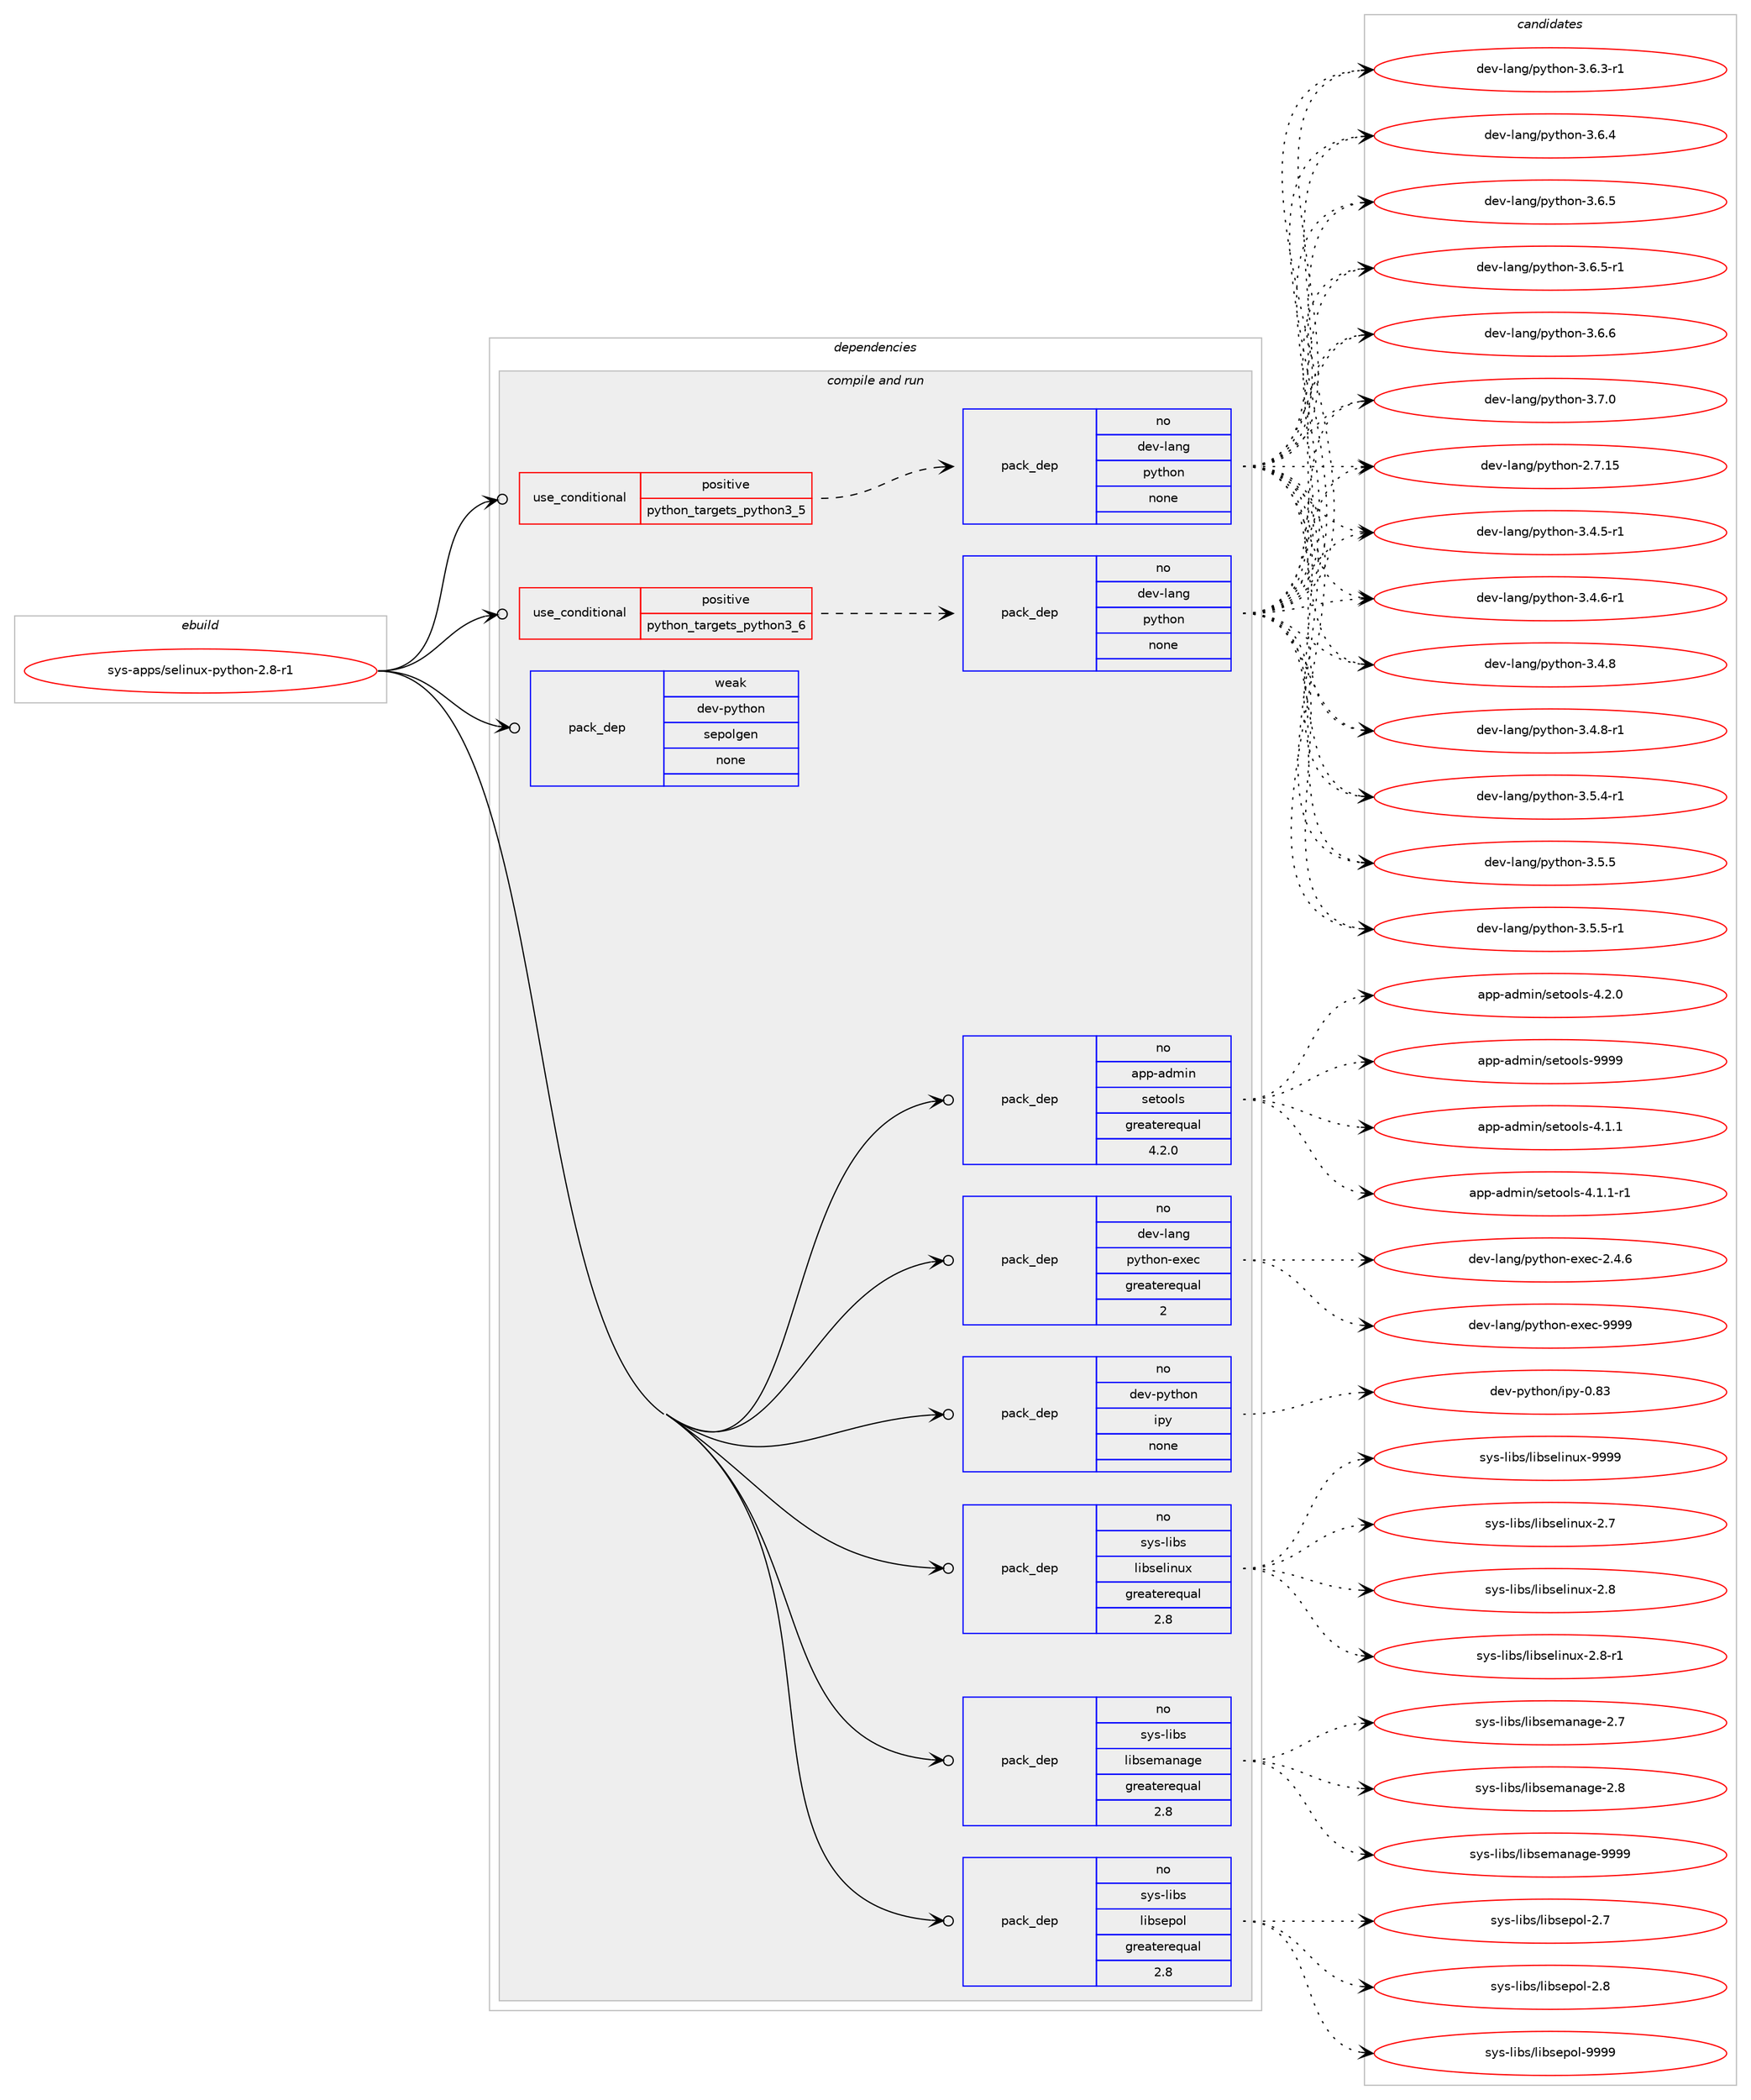 digraph prolog {

# *************
# Graph options
# *************

newrank=true;
concentrate=true;
compound=true;
graph [rankdir=LR,fontname=Helvetica,fontsize=10,ranksep=1.5];#, ranksep=2.5, nodesep=0.2];
edge  [arrowhead=vee];
node  [fontname=Helvetica,fontsize=10];

# **********
# The ebuild
# **********

subgraph cluster_leftcol {
color=gray;
rank=same;
label=<<i>ebuild</i>>;
id [label="sys-apps/selinux-python-2.8-r1", color=red, width=4, href="../sys-apps/selinux-python-2.8-r1.svg"];
}

# ****************
# The dependencies
# ****************

subgraph cluster_midcol {
color=gray;
label=<<i>dependencies</i>>;
subgraph cluster_compile {
fillcolor="#eeeeee";
style=filled;
label=<<i>compile</i>>;
}
subgraph cluster_compileandrun {
fillcolor="#eeeeee";
style=filled;
label=<<i>compile and run</i>>;
subgraph cond976 {
dependency6366 [label=<<TABLE BORDER="0" CELLBORDER="1" CELLSPACING="0" CELLPADDING="4"><TR><TD ROWSPAN="3" CELLPADDING="10">use_conditional</TD></TR><TR><TD>positive</TD></TR><TR><TD>python_targets_python3_5</TD></TR></TABLE>>, shape=none, color=red];
subgraph pack5249 {
dependency6367 [label=<<TABLE BORDER="0" CELLBORDER="1" CELLSPACING="0" CELLPADDING="4" WIDTH="220"><TR><TD ROWSPAN="6" CELLPADDING="30">pack_dep</TD></TR><TR><TD WIDTH="110">no</TD></TR><TR><TD>dev-lang</TD></TR><TR><TD>python</TD></TR><TR><TD>none</TD></TR><TR><TD></TD></TR></TABLE>>, shape=none, color=blue];
}
dependency6366:e -> dependency6367:w [weight=20,style="dashed",arrowhead="vee"];
}
id:e -> dependency6366:w [weight=20,style="solid",arrowhead="odotvee"];
subgraph cond977 {
dependency6368 [label=<<TABLE BORDER="0" CELLBORDER="1" CELLSPACING="0" CELLPADDING="4"><TR><TD ROWSPAN="3" CELLPADDING="10">use_conditional</TD></TR><TR><TD>positive</TD></TR><TR><TD>python_targets_python3_6</TD></TR></TABLE>>, shape=none, color=red];
subgraph pack5250 {
dependency6369 [label=<<TABLE BORDER="0" CELLBORDER="1" CELLSPACING="0" CELLPADDING="4" WIDTH="220"><TR><TD ROWSPAN="6" CELLPADDING="30">pack_dep</TD></TR><TR><TD WIDTH="110">no</TD></TR><TR><TD>dev-lang</TD></TR><TR><TD>python</TD></TR><TR><TD>none</TD></TR><TR><TD></TD></TR></TABLE>>, shape=none, color=blue];
}
dependency6368:e -> dependency6369:w [weight=20,style="dashed",arrowhead="vee"];
}
id:e -> dependency6368:w [weight=20,style="solid",arrowhead="odotvee"];
subgraph pack5251 {
dependency6370 [label=<<TABLE BORDER="0" CELLBORDER="1" CELLSPACING="0" CELLPADDING="4" WIDTH="220"><TR><TD ROWSPAN="6" CELLPADDING="30">pack_dep</TD></TR><TR><TD WIDTH="110">no</TD></TR><TR><TD>app-admin</TD></TR><TR><TD>setools</TD></TR><TR><TD>greaterequal</TD></TR><TR><TD>4.2.0</TD></TR></TABLE>>, shape=none, color=blue];
}
id:e -> dependency6370:w [weight=20,style="solid",arrowhead="odotvee"];
subgraph pack5252 {
dependency6371 [label=<<TABLE BORDER="0" CELLBORDER="1" CELLSPACING="0" CELLPADDING="4" WIDTH="220"><TR><TD ROWSPAN="6" CELLPADDING="30">pack_dep</TD></TR><TR><TD WIDTH="110">no</TD></TR><TR><TD>dev-lang</TD></TR><TR><TD>python-exec</TD></TR><TR><TD>greaterequal</TD></TR><TR><TD>2</TD></TR></TABLE>>, shape=none, color=blue];
}
id:e -> dependency6371:w [weight=20,style="solid",arrowhead="odotvee"];
subgraph pack5253 {
dependency6372 [label=<<TABLE BORDER="0" CELLBORDER="1" CELLSPACING="0" CELLPADDING="4" WIDTH="220"><TR><TD ROWSPAN="6" CELLPADDING="30">pack_dep</TD></TR><TR><TD WIDTH="110">no</TD></TR><TR><TD>dev-python</TD></TR><TR><TD>ipy</TD></TR><TR><TD>none</TD></TR><TR><TD></TD></TR></TABLE>>, shape=none, color=blue];
}
id:e -> dependency6372:w [weight=20,style="solid",arrowhead="odotvee"];
subgraph pack5254 {
dependency6373 [label=<<TABLE BORDER="0" CELLBORDER="1" CELLSPACING="0" CELLPADDING="4" WIDTH="220"><TR><TD ROWSPAN="6" CELLPADDING="30">pack_dep</TD></TR><TR><TD WIDTH="110">no</TD></TR><TR><TD>sys-libs</TD></TR><TR><TD>libselinux</TD></TR><TR><TD>greaterequal</TD></TR><TR><TD>2.8</TD></TR></TABLE>>, shape=none, color=blue];
}
id:e -> dependency6373:w [weight=20,style="solid",arrowhead="odotvee"];
subgraph pack5255 {
dependency6374 [label=<<TABLE BORDER="0" CELLBORDER="1" CELLSPACING="0" CELLPADDING="4" WIDTH="220"><TR><TD ROWSPAN="6" CELLPADDING="30">pack_dep</TD></TR><TR><TD WIDTH="110">no</TD></TR><TR><TD>sys-libs</TD></TR><TR><TD>libsemanage</TD></TR><TR><TD>greaterequal</TD></TR><TR><TD>2.8</TD></TR></TABLE>>, shape=none, color=blue];
}
id:e -> dependency6374:w [weight=20,style="solid",arrowhead="odotvee"];
subgraph pack5256 {
dependency6375 [label=<<TABLE BORDER="0" CELLBORDER="1" CELLSPACING="0" CELLPADDING="4" WIDTH="220"><TR><TD ROWSPAN="6" CELLPADDING="30">pack_dep</TD></TR><TR><TD WIDTH="110">no</TD></TR><TR><TD>sys-libs</TD></TR><TR><TD>libsepol</TD></TR><TR><TD>greaterequal</TD></TR><TR><TD>2.8</TD></TR></TABLE>>, shape=none, color=blue];
}
id:e -> dependency6375:w [weight=20,style="solid",arrowhead="odotvee"];
subgraph pack5257 {
dependency6376 [label=<<TABLE BORDER="0" CELLBORDER="1" CELLSPACING="0" CELLPADDING="4" WIDTH="220"><TR><TD ROWSPAN="6" CELLPADDING="30">pack_dep</TD></TR><TR><TD WIDTH="110">weak</TD></TR><TR><TD>dev-python</TD></TR><TR><TD>sepolgen</TD></TR><TR><TD>none</TD></TR><TR><TD></TD></TR></TABLE>>, shape=none, color=blue];
}
id:e -> dependency6376:w [weight=20,style="solid",arrowhead="odotvee"];
}
subgraph cluster_run {
fillcolor="#eeeeee";
style=filled;
label=<<i>run</i>>;
}
}

# **************
# The candidates
# **************

subgraph cluster_choices {
rank=same;
color=gray;
label=<<i>candidates</i>>;

subgraph choice5249 {
color=black;
nodesep=1;
choice10010111845108971101034711212111610411111045504655464953 [label="dev-lang/python-2.7.15", color=red, width=4,href="../dev-lang/python-2.7.15.svg"];
choice1001011184510897110103471121211161041111104551465246534511449 [label="dev-lang/python-3.4.5-r1", color=red, width=4,href="../dev-lang/python-3.4.5-r1.svg"];
choice1001011184510897110103471121211161041111104551465246544511449 [label="dev-lang/python-3.4.6-r1", color=red, width=4,href="../dev-lang/python-3.4.6-r1.svg"];
choice100101118451089711010347112121116104111110455146524656 [label="dev-lang/python-3.4.8", color=red, width=4,href="../dev-lang/python-3.4.8.svg"];
choice1001011184510897110103471121211161041111104551465246564511449 [label="dev-lang/python-3.4.8-r1", color=red, width=4,href="../dev-lang/python-3.4.8-r1.svg"];
choice1001011184510897110103471121211161041111104551465346524511449 [label="dev-lang/python-3.5.4-r1", color=red, width=4,href="../dev-lang/python-3.5.4-r1.svg"];
choice100101118451089711010347112121116104111110455146534653 [label="dev-lang/python-3.5.5", color=red, width=4,href="../dev-lang/python-3.5.5.svg"];
choice1001011184510897110103471121211161041111104551465346534511449 [label="dev-lang/python-3.5.5-r1", color=red, width=4,href="../dev-lang/python-3.5.5-r1.svg"];
choice1001011184510897110103471121211161041111104551465446514511449 [label="dev-lang/python-3.6.3-r1", color=red, width=4,href="../dev-lang/python-3.6.3-r1.svg"];
choice100101118451089711010347112121116104111110455146544652 [label="dev-lang/python-3.6.4", color=red, width=4,href="../dev-lang/python-3.6.4.svg"];
choice100101118451089711010347112121116104111110455146544653 [label="dev-lang/python-3.6.5", color=red, width=4,href="../dev-lang/python-3.6.5.svg"];
choice1001011184510897110103471121211161041111104551465446534511449 [label="dev-lang/python-3.6.5-r1", color=red, width=4,href="../dev-lang/python-3.6.5-r1.svg"];
choice100101118451089711010347112121116104111110455146544654 [label="dev-lang/python-3.6.6", color=red, width=4,href="../dev-lang/python-3.6.6.svg"];
choice100101118451089711010347112121116104111110455146554648 [label="dev-lang/python-3.7.0", color=red, width=4,href="../dev-lang/python-3.7.0.svg"];
dependency6367:e -> choice10010111845108971101034711212111610411111045504655464953:w [style=dotted,weight="100"];
dependency6367:e -> choice1001011184510897110103471121211161041111104551465246534511449:w [style=dotted,weight="100"];
dependency6367:e -> choice1001011184510897110103471121211161041111104551465246544511449:w [style=dotted,weight="100"];
dependency6367:e -> choice100101118451089711010347112121116104111110455146524656:w [style=dotted,weight="100"];
dependency6367:e -> choice1001011184510897110103471121211161041111104551465246564511449:w [style=dotted,weight="100"];
dependency6367:e -> choice1001011184510897110103471121211161041111104551465346524511449:w [style=dotted,weight="100"];
dependency6367:e -> choice100101118451089711010347112121116104111110455146534653:w [style=dotted,weight="100"];
dependency6367:e -> choice1001011184510897110103471121211161041111104551465346534511449:w [style=dotted,weight="100"];
dependency6367:e -> choice1001011184510897110103471121211161041111104551465446514511449:w [style=dotted,weight="100"];
dependency6367:e -> choice100101118451089711010347112121116104111110455146544652:w [style=dotted,weight="100"];
dependency6367:e -> choice100101118451089711010347112121116104111110455146544653:w [style=dotted,weight="100"];
dependency6367:e -> choice1001011184510897110103471121211161041111104551465446534511449:w [style=dotted,weight="100"];
dependency6367:e -> choice100101118451089711010347112121116104111110455146544654:w [style=dotted,weight="100"];
dependency6367:e -> choice100101118451089711010347112121116104111110455146554648:w [style=dotted,weight="100"];
}
subgraph choice5250 {
color=black;
nodesep=1;
choice10010111845108971101034711212111610411111045504655464953 [label="dev-lang/python-2.7.15", color=red, width=4,href="../dev-lang/python-2.7.15.svg"];
choice1001011184510897110103471121211161041111104551465246534511449 [label="dev-lang/python-3.4.5-r1", color=red, width=4,href="../dev-lang/python-3.4.5-r1.svg"];
choice1001011184510897110103471121211161041111104551465246544511449 [label="dev-lang/python-3.4.6-r1", color=red, width=4,href="../dev-lang/python-3.4.6-r1.svg"];
choice100101118451089711010347112121116104111110455146524656 [label="dev-lang/python-3.4.8", color=red, width=4,href="../dev-lang/python-3.4.8.svg"];
choice1001011184510897110103471121211161041111104551465246564511449 [label="dev-lang/python-3.4.8-r1", color=red, width=4,href="../dev-lang/python-3.4.8-r1.svg"];
choice1001011184510897110103471121211161041111104551465346524511449 [label="dev-lang/python-3.5.4-r1", color=red, width=4,href="../dev-lang/python-3.5.4-r1.svg"];
choice100101118451089711010347112121116104111110455146534653 [label="dev-lang/python-3.5.5", color=red, width=4,href="../dev-lang/python-3.5.5.svg"];
choice1001011184510897110103471121211161041111104551465346534511449 [label="dev-lang/python-3.5.5-r1", color=red, width=4,href="../dev-lang/python-3.5.5-r1.svg"];
choice1001011184510897110103471121211161041111104551465446514511449 [label="dev-lang/python-3.6.3-r1", color=red, width=4,href="../dev-lang/python-3.6.3-r1.svg"];
choice100101118451089711010347112121116104111110455146544652 [label="dev-lang/python-3.6.4", color=red, width=4,href="../dev-lang/python-3.6.4.svg"];
choice100101118451089711010347112121116104111110455146544653 [label="dev-lang/python-3.6.5", color=red, width=4,href="../dev-lang/python-3.6.5.svg"];
choice1001011184510897110103471121211161041111104551465446534511449 [label="dev-lang/python-3.6.5-r1", color=red, width=4,href="../dev-lang/python-3.6.5-r1.svg"];
choice100101118451089711010347112121116104111110455146544654 [label="dev-lang/python-3.6.6", color=red, width=4,href="../dev-lang/python-3.6.6.svg"];
choice100101118451089711010347112121116104111110455146554648 [label="dev-lang/python-3.7.0", color=red, width=4,href="../dev-lang/python-3.7.0.svg"];
dependency6369:e -> choice10010111845108971101034711212111610411111045504655464953:w [style=dotted,weight="100"];
dependency6369:e -> choice1001011184510897110103471121211161041111104551465246534511449:w [style=dotted,weight="100"];
dependency6369:e -> choice1001011184510897110103471121211161041111104551465246544511449:w [style=dotted,weight="100"];
dependency6369:e -> choice100101118451089711010347112121116104111110455146524656:w [style=dotted,weight="100"];
dependency6369:e -> choice1001011184510897110103471121211161041111104551465246564511449:w [style=dotted,weight="100"];
dependency6369:e -> choice1001011184510897110103471121211161041111104551465346524511449:w [style=dotted,weight="100"];
dependency6369:e -> choice100101118451089711010347112121116104111110455146534653:w [style=dotted,weight="100"];
dependency6369:e -> choice1001011184510897110103471121211161041111104551465346534511449:w [style=dotted,weight="100"];
dependency6369:e -> choice1001011184510897110103471121211161041111104551465446514511449:w [style=dotted,weight="100"];
dependency6369:e -> choice100101118451089711010347112121116104111110455146544652:w [style=dotted,weight="100"];
dependency6369:e -> choice100101118451089711010347112121116104111110455146544653:w [style=dotted,weight="100"];
dependency6369:e -> choice1001011184510897110103471121211161041111104551465446534511449:w [style=dotted,weight="100"];
dependency6369:e -> choice100101118451089711010347112121116104111110455146544654:w [style=dotted,weight="100"];
dependency6369:e -> choice100101118451089711010347112121116104111110455146554648:w [style=dotted,weight="100"];
}
subgraph choice5251 {
color=black;
nodesep=1;
choice97112112459710010910511047115101116111111108115455246494649 [label="app-admin/setools-4.1.1", color=red, width=4,href="../app-admin/setools-4.1.1.svg"];
choice971121124597100109105110471151011161111111081154552464946494511449 [label="app-admin/setools-4.1.1-r1", color=red, width=4,href="../app-admin/setools-4.1.1-r1.svg"];
choice97112112459710010910511047115101116111111108115455246504648 [label="app-admin/setools-4.2.0", color=red, width=4,href="../app-admin/setools-4.2.0.svg"];
choice971121124597100109105110471151011161111111081154557575757 [label="app-admin/setools-9999", color=red, width=4,href="../app-admin/setools-9999.svg"];
dependency6370:e -> choice97112112459710010910511047115101116111111108115455246494649:w [style=dotted,weight="100"];
dependency6370:e -> choice971121124597100109105110471151011161111111081154552464946494511449:w [style=dotted,weight="100"];
dependency6370:e -> choice97112112459710010910511047115101116111111108115455246504648:w [style=dotted,weight="100"];
dependency6370:e -> choice971121124597100109105110471151011161111111081154557575757:w [style=dotted,weight="100"];
}
subgraph choice5252 {
color=black;
nodesep=1;
choice1001011184510897110103471121211161041111104510112010199455046524654 [label="dev-lang/python-exec-2.4.6", color=red, width=4,href="../dev-lang/python-exec-2.4.6.svg"];
choice10010111845108971101034711212111610411111045101120101994557575757 [label="dev-lang/python-exec-9999", color=red, width=4,href="../dev-lang/python-exec-9999.svg"];
dependency6371:e -> choice1001011184510897110103471121211161041111104510112010199455046524654:w [style=dotted,weight="100"];
dependency6371:e -> choice10010111845108971101034711212111610411111045101120101994557575757:w [style=dotted,weight="100"];
}
subgraph choice5253 {
color=black;
nodesep=1;
choice10010111845112121116104111110471051121214548465651 [label="dev-python/ipy-0.83", color=red, width=4,href="../dev-python/ipy-0.83.svg"];
dependency6372:e -> choice10010111845112121116104111110471051121214548465651:w [style=dotted,weight="100"];
}
subgraph choice5254 {
color=black;
nodesep=1;
choice1151211154510810598115471081059811510110810511011712045504655 [label="sys-libs/libselinux-2.7", color=red, width=4,href="../sys-libs/libselinux-2.7.svg"];
choice1151211154510810598115471081059811510110810511011712045504656 [label="sys-libs/libselinux-2.8", color=red, width=4,href="../sys-libs/libselinux-2.8.svg"];
choice11512111545108105981154710810598115101108105110117120455046564511449 [label="sys-libs/libselinux-2.8-r1", color=red, width=4,href="../sys-libs/libselinux-2.8-r1.svg"];
choice115121115451081059811547108105981151011081051101171204557575757 [label="sys-libs/libselinux-9999", color=red, width=4,href="../sys-libs/libselinux-9999.svg"];
dependency6373:e -> choice1151211154510810598115471081059811510110810511011712045504655:w [style=dotted,weight="100"];
dependency6373:e -> choice1151211154510810598115471081059811510110810511011712045504656:w [style=dotted,weight="100"];
dependency6373:e -> choice11512111545108105981154710810598115101108105110117120455046564511449:w [style=dotted,weight="100"];
dependency6373:e -> choice115121115451081059811547108105981151011081051101171204557575757:w [style=dotted,weight="100"];
}
subgraph choice5255 {
color=black;
nodesep=1;
choice11512111545108105981154710810598115101109971109710310145504655 [label="sys-libs/libsemanage-2.7", color=red, width=4,href="../sys-libs/libsemanage-2.7.svg"];
choice11512111545108105981154710810598115101109971109710310145504656 [label="sys-libs/libsemanage-2.8", color=red, width=4,href="../sys-libs/libsemanage-2.8.svg"];
choice1151211154510810598115471081059811510110997110971031014557575757 [label="sys-libs/libsemanage-9999", color=red, width=4,href="../sys-libs/libsemanage-9999.svg"];
dependency6374:e -> choice11512111545108105981154710810598115101109971109710310145504655:w [style=dotted,weight="100"];
dependency6374:e -> choice11512111545108105981154710810598115101109971109710310145504656:w [style=dotted,weight="100"];
dependency6374:e -> choice1151211154510810598115471081059811510110997110971031014557575757:w [style=dotted,weight="100"];
}
subgraph choice5256 {
color=black;
nodesep=1;
choice1151211154510810598115471081059811510111211110845504655 [label="sys-libs/libsepol-2.7", color=red, width=4,href="../sys-libs/libsepol-2.7.svg"];
choice1151211154510810598115471081059811510111211110845504656 [label="sys-libs/libsepol-2.8", color=red, width=4,href="../sys-libs/libsepol-2.8.svg"];
choice115121115451081059811547108105981151011121111084557575757 [label="sys-libs/libsepol-9999", color=red, width=4,href="../sys-libs/libsepol-9999.svg"];
dependency6375:e -> choice1151211154510810598115471081059811510111211110845504655:w [style=dotted,weight="100"];
dependency6375:e -> choice1151211154510810598115471081059811510111211110845504656:w [style=dotted,weight="100"];
dependency6375:e -> choice115121115451081059811547108105981151011121111084557575757:w [style=dotted,weight="100"];
}
subgraph choice5257 {
color=black;
nodesep=1;
}
}

}
